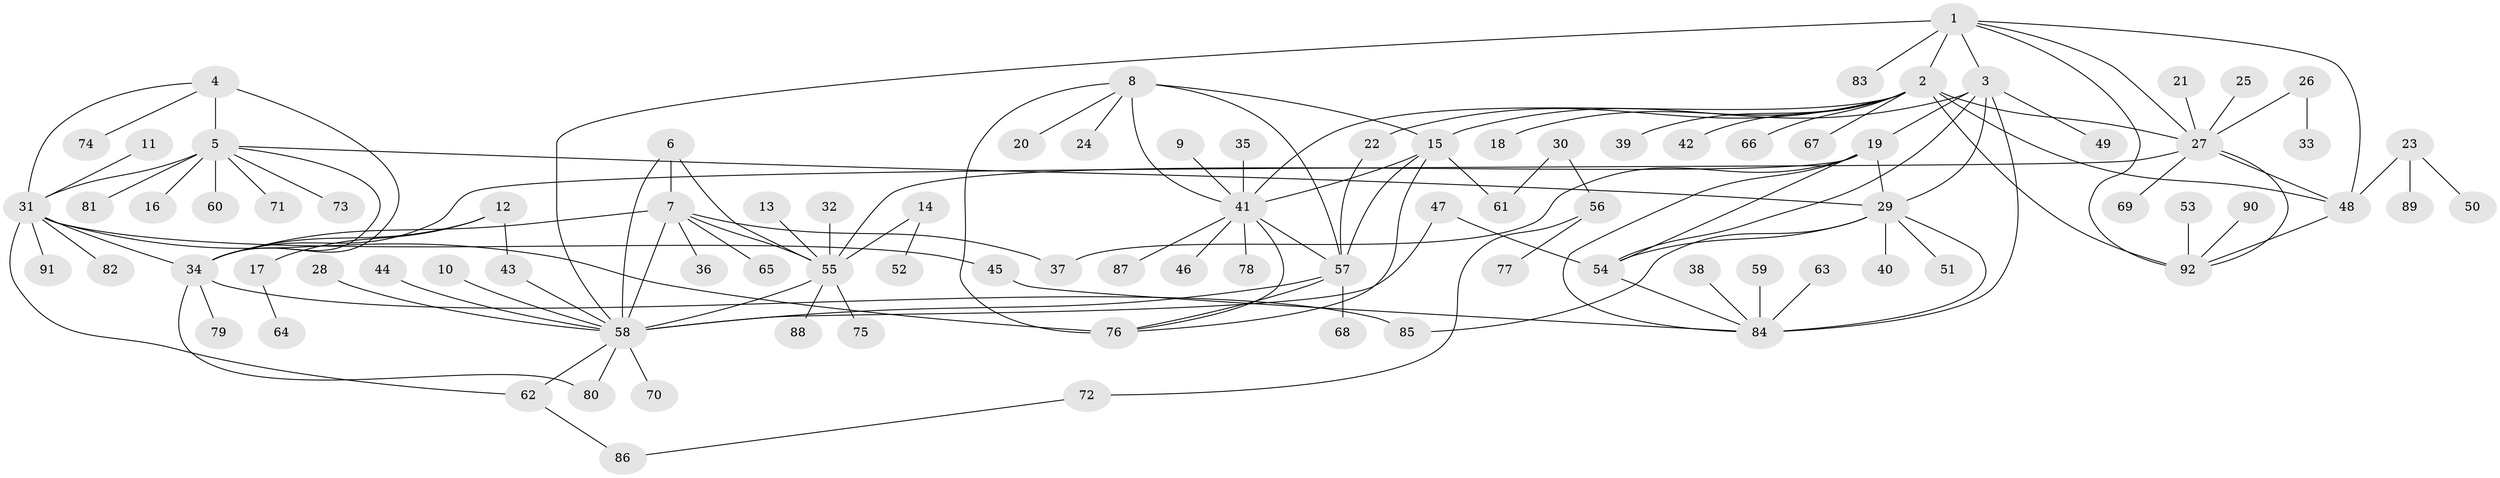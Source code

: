 // original degree distribution, {8: 0.04580152671755725, 7: 0.03816793893129771, 9: 0.022900763358778626, 11: 0.007633587786259542, 10: 0.015267175572519083, 6: 0.03816793893129771, 12: 0.030534351145038167, 5: 0.022900763358778626, 16: 0.007633587786259542, 1: 0.549618320610687, 3: 0.04580152671755725, 2: 0.16030534351145037, 4: 0.015267175572519083}
// Generated by graph-tools (version 1.1) at 2025/37/03/04/25 23:37:35]
// undirected, 92 vertices, 130 edges
graph export_dot {
  node [color=gray90,style=filled];
  1;
  2;
  3;
  4;
  5;
  6;
  7;
  8;
  9;
  10;
  11;
  12;
  13;
  14;
  15;
  16;
  17;
  18;
  19;
  20;
  21;
  22;
  23;
  24;
  25;
  26;
  27;
  28;
  29;
  30;
  31;
  32;
  33;
  34;
  35;
  36;
  37;
  38;
  39;
  40;
  41;
  42;
  43;
  44;
  45;
  46;
  47;
  48;
  49;
  50;
  51;
  52;
  53;
  54;
  55;
  56;
  57;
  58;
  59;
  60;
  61;
  62;
  63;
  64;
  65;
  66;
  67;
  68;
  69;
  70;
  71;
  72;
  73;
  74;
  75;
  76;
  77;
  78;
  79;
  80;
  81;
  82;
  83;
  84;
  85;
  86;
  87;
  88;
  89;
  90;
  91;
  92;
  1 -- 2 [weight=2.0];
  1 -- 3 [weight=1.0];
  1 -- 27 [weight=1.0];
  1 -- 48 [weight=1.0];
  1 -- 58 [weight=1.0];
  1 -- 83 [weight=1.0];
  1 -- 92 [weight=1.0];
  2 -- 18 [weight=1.0];
  2 -- 22 [weight=1.0];
  2 -- 27 [weight=2.0];
  2 -- 39 [weight=1.0];
  2 -- 41 [weight=1.0];
  2 -- 42 [weight=1.0];
  2 -- 48 [weight=2.0];
  2 -- 66 [weight=1.0];
  2 -- 67 [weight=1.0];
  2 -- 92 [weight=2.0];
  3 -- 15 [weight=1.0];
  3 -- 19 [weight=2.0];
  3 -- 29 [weight=2.0];
  3 -- 49 [weight=1.0];
  3 -- 54 [weight=2.0];
  3 -- 84 [weight=2.0];
  4 -- 5 [weight=4.0];
  4 -- 31 [weight=2.0];
  4 -- 34 [weight=2.0];
  4 -- 74 [weight=1.0];
  5 -- 16 [weight=1.0];
  5 -- 29 [weight=1.0];
  5 -- 31 [weight=2.0];
  5 -- 34 [weight=2.0];
  5 -- 60 [weight=1.0];
  5 -- 71 [weight=1.0];
  5 -- 73 [weight=1.0];
  5 -- 81 [weight=1.0];
  6 -- 7 [weight=4.0];
  6 -- 55 [weight=2.0];
  6 -- 58 [weight=2.0];
  7 -- 34 [weight=1.0];
  7 -- 36 [weight=1.0];
  7 -- 37 [weight=1.0];
  7 -- 55 [weight=2.0];
  7 -- 58 [weight=2.0];
  7 -- 65 [weight=1.0];
  8 -- 15 [weight=2.0];
  8 -- 20 [weight=1.0];
  8 -- 24 [weight=1.0];
  8 -- 41 [weight=2.0];
  8 -- 57 [weight=2.0];
  8 -- 76 [weight=2.0];
  9 -- 41 [weight=1.0];
  10 -- 58 [weight=1.0];
  11 -- 31 [weight=1.0];
  12 -- 17 [weight=1.0];
  12 -- 34 [weight=1.0];
  12 -- 43 [weight=1.0];
  13 -- 55 [weight=1.0];
  14 -- 52 [weight=1.0];
  14 -- 55 [weight=1.0];
  15 -- 41 [weight=1.0];
  15 -- 57 [weight=1.0];
  15 -- 61 [weight=1.0];
  15 -- 76 [weight=1.0];
  17 -- 64 [weight=1.0];
  19 -- 29 [weight=1.0];
  19 -- 37 [weight=1.0];
  19 -- 54 [weight=1.0];
  19 -- 55 [weight=1.0];
  19 -- 84 [weight=1.0];
  21 -- 27 [weight=1.0];
  22 -- 57 [weight=1.0];
  23 -- 48 [weight=1.0];
  23 -- 50 [weight=1.0];
  23 -- 89 [weight=1.0];
  25 -- 27 [weight=1.0];
  26 -- 27 [weight=1.0];
  26 -- 33 [weight=1.0];
  27 -- 34 [weight=1.0];
  27 -- 48 [weight=1.0];
  27 -- 69 [weight=1.0];
  27 -- 92 [weight=1.0];
  28 -- 58 [weight=1.0];
  29 -- 40 [weight=1.0];
  29 -- 51 [weight=1.0];
  29 -- 54 [weight=1.0];
  29 -- 84 [weight=1.0];
  29 -- 85 [weight=1.0];
  30 -- 56 [weight=1.0];
  30 -- 61 [weight=1.0];
  31 -- 34 [weight=1.0];
  31 -- 45 [weight=1.0];
  31 -- 62 [weight=1.0];
  31 -- 76 [weight=1.0];
  31 -- 82 [weight=1.0];
  31 -- 91 [weight=1.0];
  32 -- 55 [weight=1.0];
  34 -- 79 [weight=1.0];
  34 -- 80 [weight=1.0];
  34 -- 85 [weight=1.0];
  35 -- 41 [weight=1.0];
  38 -- 84 [weight=1.0];
  41 -- 46 [weight=1.0];
  41 -- 57 [weight=1.0];
  41 -- 76 [weight=1.0];
  41 -- 78 [weight=1.0];
  41 -- 87 [weight=1.0];
  43 -- 58 [weight=1.0];
  44 -- 58 [weight=1.0];
  45 -- 84 [weight=1.0];
  47 -- 54 [weight=1.0];
  47 -- 58 [weight=1.0];
  48 -- 92 [weight=1.0];
  53 -- 92 [weight=1.0];
  54 -- 84 [weight=1.0];
  55 -- 58 [weight=1.0];
  55 -- 75 [weight=1.0];
  55 -- 88 [weight=1.0];
  56 -- 72 [weight=1.0];
  56 -- 77 [weight=1.0];
  57 -- 58 [weight=1.0];
  57 -- 68 [weight=1.0];
  57 -- 76 [weight=1.0];
  58 -- 62 [weight=1.0];
  58 -- 70 [weight=1.0];
  58 -- 80 [weight=1.0];
  59 -- 84 [weight=1.0];
  62 -- 86 [weight=1.0];
  63 -- 84 [weight=1.0];
  72 -- 86 [weight=1.0];
  90 -- 92 [weight=1.0];
}

